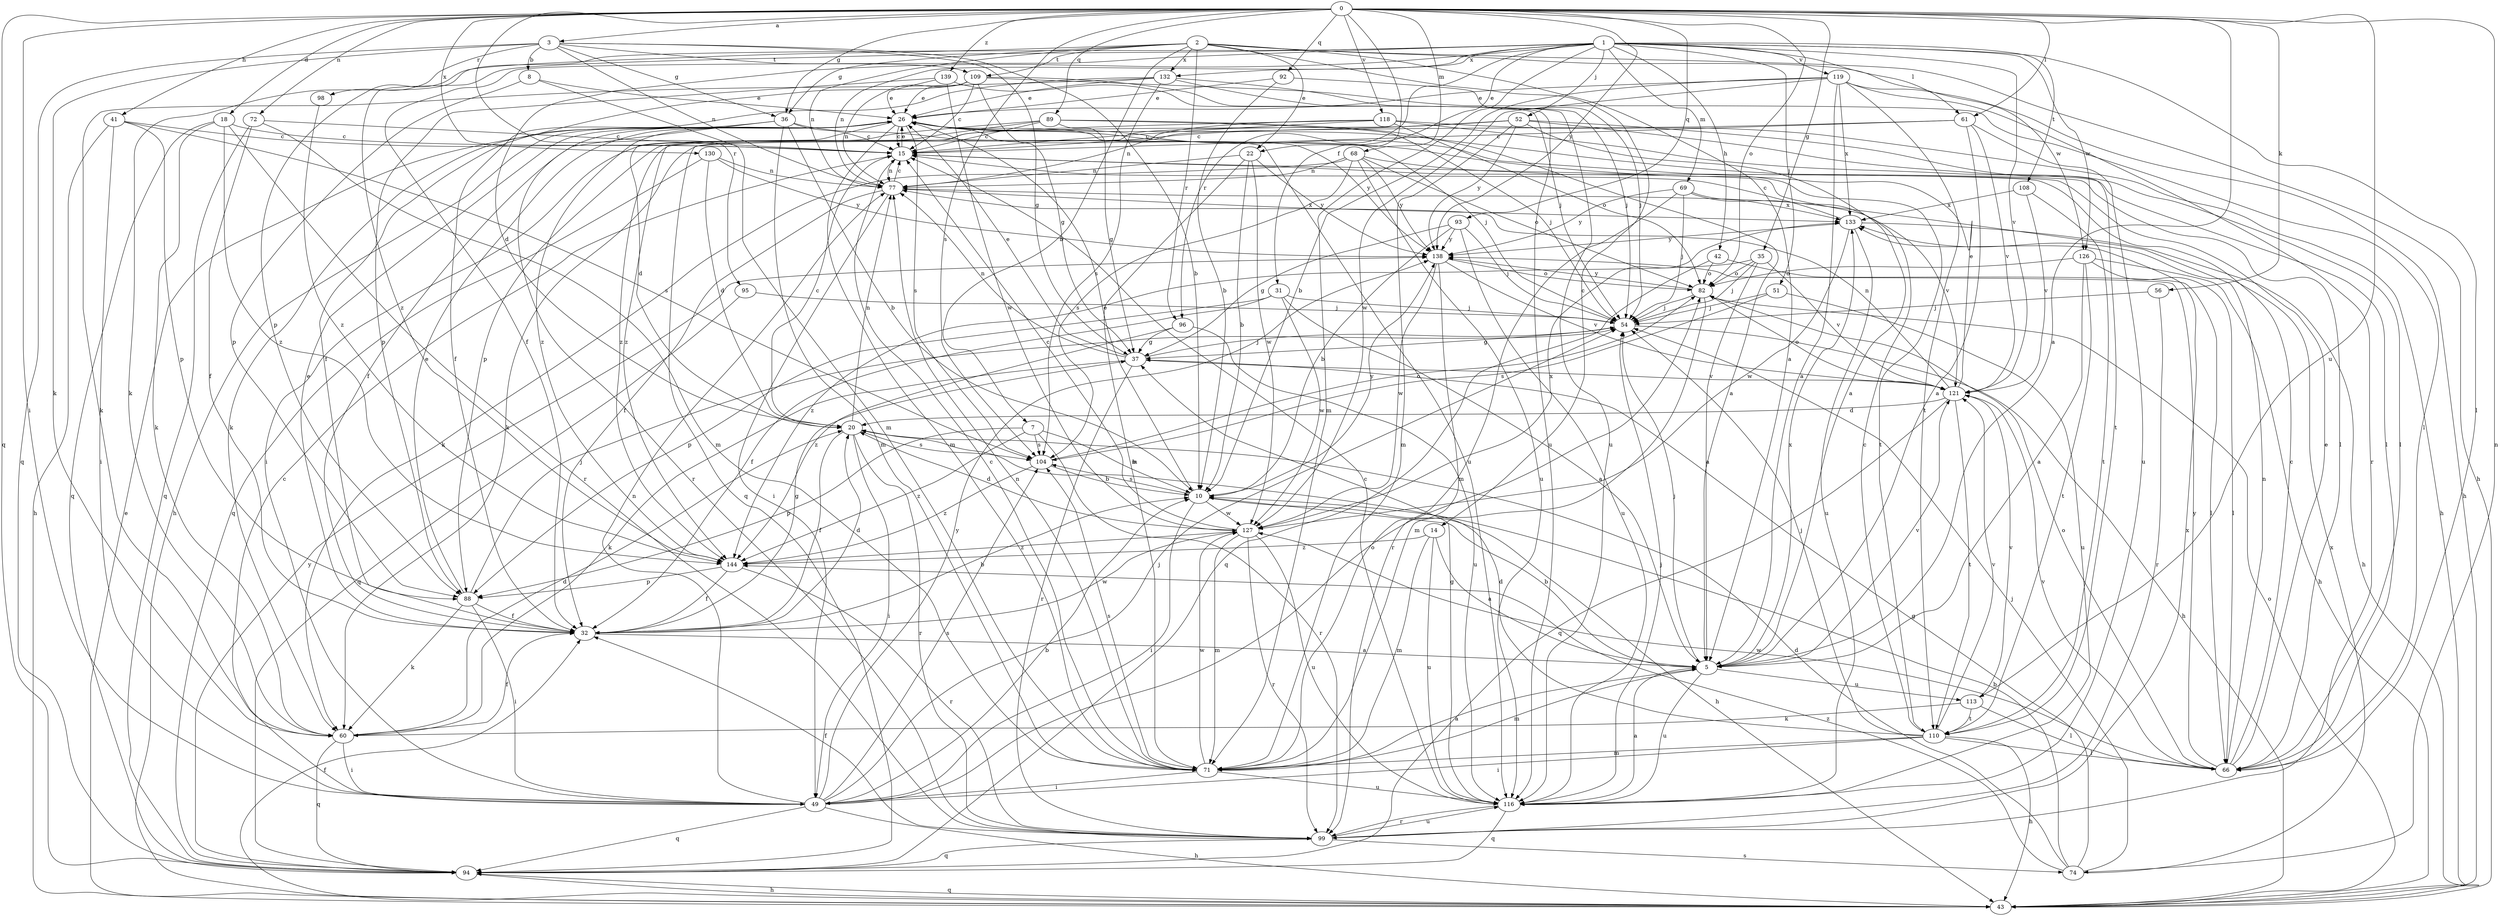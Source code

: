 strict digraph  {
0;
1;
2;
3;
5;
7;
8;
10;
14;
15;
18;
20;
22;
26;
31;
32;
35;
36;
37;
41;
42;
43;
49;
51;
52;
54;
56;
60;
61;
66;
68;
69;
71;
72;
74;
77;
82;
88;
89;
92;
93;
94;
95;
96;
98;
99;
104;
108;
109;
110;
113;
116;
118;
119;
121;
126;
127;
130;
132;
133;
138;
139;
144;
0 -> 3  [label=a];
0 -> 5  [label=a];
0 -> 18  [label=d];
0 -> 31  [label=f];
0 -> 35  [label=g];
0 -> 36  [label=g];
0 -> 41  [label=h];
0 -> 49  [label=i];
0 -> 56  [label=k];
0 -> 61  [label=l];
0 -> 68  [label=m];
0 -> 72  [label=n];
0 -> 74  [label=n];
0 -> 82  [label=o];
0 -> 89  [label=q];
0 -> 92  [label=q];
0 -> 93  [label=q];
0 -> 94  [label=q];
0 -> 95  [label=r];
0 -> 104  [label=s];
0 -> 113  [label=u];
0 -> 118  [label=v];
0 -> 130  [label=x];
0 -> 138  [label=y];
0 -> 139  [label=z];
1 -> 20  [label=d];
1 -> 22  [label=e];
1 -> 32  [label=f];
1 -> 42  [label=h];
1 -> 51  [label=j];
1 -> 52  [label=j];
1 -> 60  [label=k];
1 -> 61  [label=l];
1 -> 66  [label=l];
1 -> 69  [label=m];
1 -> 71  [label=m];
1 -> 77  [label=n];
1 -> 96  [label=r];
1 -> 108  [label=t];
1 -> 119  [label=v];
1 -> 121  [label=v];
1 -> 126  [label=w];
1 -> 132  [label=x];
1 -> 144  [label=z];
2 -> 5  [label=a];
2 -> 7  [label=b];
2 -> 14  [label=c];
2 -> 22  [label=e];
2 -> 36  [label=g];
2 -> 43  [label=h];
2 -> 77  [label=n];
2 -> 88  [label=p];
2 -> 96  [label=r];
2 -> 109  [label=t];
2 -> 126  [label=w];
2 -> 132  [label=x];
3 -> 8  [label=b];
3 -> 10  [label=b];
3 -> 36  [label=g];
3 -> 37  [label=g];
3 -> 60  [label=k];
3 -> 77  [label=n];
3 -> 94  [label=q];
3 -> 98  [label=r];
3 -> 109  [label=t];
5 -> 10  [label=b];
5 -> 54  [label=j];
5 -> 71  [label=m];
5 -> 113  [label=u];
5 -> 116  [label=u];
5 -> 121  [label=v];
5 -> 133  [label=x];
7 -> 10  [label=b];
7 -> 88  [label=p];
7 -> 99  [label=r];
7 -> 104  [label=s];
7 -> 144  [label=z];
8 -> 26  [label=e];
8 -> 71  [label=m];
8 -> 88  [label=p];
10 -> 26  [label=e];
10 -> 43  [label=h];
10 -> 49  [label=i];
10 -> 104  [label=s];
10 -> 127  [label=w];
10 -> 138  [label=y];
14 -> 5  [label=a];
14 -> 71  [label=m];
14 -> 116  [label=u];
14 -> 144  [label=z];
15 -> 26  [label=e];
15 -> 77  [label=n];
18 -> 15  [label=c];
18 -> 60  [label=k];
18 -> 94  [label=q];
18 -> 99  [label=r];
18 -> 144  [label=z];
20 -> 15  [label=c];
20 -> 32  [label=f];
20 -> 49  [label=i];
20 -> 77  [label=n];
20 -> 99  [label=r];
20 -> 104  [label=s];
22 -> 10  [label=b];
22 -> 71  [label=m];
22 -> 77  [label=n];
22 -> 127  [label=w];
22 -> 138  [label=y];
26 -> 15  [label=c];
26 -> 20  [label=d];
26 -> 32  [label=f];
26 -> 43  [label=h];
26 -> 66  [label=l];
26 -> 71  [label=m];
26 -> 104  [label=s];
26 -> 116  [label=u];
26 -> 138  [label=y];
26 -> 144  [label=z];
31 -> 5  [label=a];
31 -> 32  [label=f];
31 -> 54  [label=j];
31 -> 88  [label=p];
31 -> 127  [label=w];
32 -> 5  [label=a];
32 -> 10  [label=b];
32 -> 20  [label=d];
32 -> 26  [label=e];
32 -> 37  [label=g];
32 -> 127  [label=w];
35 -> 5  [label=a];
35 -> 54  [label=j];
35 -> 82  [label=o];
35 -> 121  [label=v];
35 -> 144  [label=z];
36 -> 10  [label=b];
36 -> 15  [label=c];
36 -> 54  [label=j];
36 -> 60  [label=k];
36 -> 71  [label=m];
36 -> 99  [label=r];
37 -> 26  [label=e];
37 -> 54  [label=j];
37 -> 60  [label=k];
37 -> 77  [label=n];
37 -> 99  [label=r];
37 -> 121  [label=v];
41 -> 15  [label=c];
41 -> 43  [label=h];
41 -> 49  [label=i];
41 -> 88  [label=p];
41 -> 104  [label=s];
42 -> 66  [label=l];
42 -> 82  [label=o];
42 -> 94  [label=q];
43 -> 26  [label=e];
43 -> 32  [label=f];
43 -> 82  [label=o];
43 -> 94  [label=q];
49 -> 10  [label=b];
49 -> 15  [label=c];
49 -> 43  [label=h];
49 -> 54  [label=j];
49 -> 77  [label=n];
49 -> 82  [label=o];
49 -> 94  [label=q];
49 -> 104  [label=s];
49 -> 138  [label=y];
51 -> 54  [label=j];
51 -> 104  [label=s];
51 -> 116  [label=u];
52 -> 5  [label=a];
52 -> 15  [label=c];
52 -> 66  [label=l];
52 -> 71  [label=m];
52 -> 94  [label=q];
52 -> 110  [label=t];
52 -> 138  [label=y];
52 -> 144  [label=z];
54 -> 37  [label=g];
54 -> 43  [label=h];
56 -> 54  [label=j];
56 -> 99  [label=r];
60 -> 20  [label=d];
60 -> 32  [label=f];
60 -> 49  [label=i];
60 -> 94  [label=q];
61 -> 5  [label=a];
61 -> 15  [label=c];
61 -> 60  [label=k];
61 -> 116  [label=u];
61 -> 121  [label=v];
66 -> 15  [label=c];
66 -> 26  [label=e];
66 -> 77  [label=n];
66 -> 82  [label=o];
66 -> 121  [label=v];
66 -> 127  [label=w];
66 -> 138  [label=y];
68 -> 60  [label=k];
68 -> 77  [label=n];
68 -> 82  [label=o];
68 -> 104  [label=s];
68 -> 110  [label=t];
68 -> 116  [label=u];
68 -> 138  [label=y];
69 -> 54  [label=j];
69 -> 71  [label=m];
69 -> 121  [label=v];
69 -> 133  [label=x];
69 -> 138  [label=y];
71 -> 5  [label=a];
71 -> 15  [label=c];
71 -> 49  [label=i];
71 -> 77  [label=n];
71 -> 104  [label=s];
71 -> 116  [label=u];
71 -> 127  [label=w];
72 -> 15  [label=c];
72 -> 32  [label=f];
72 -> 71  [label=m];
72 -> 94  [label=q];
74 -> 10  [label=b];
74 -> 20  [label=d];
74 -> 37  [label=g];
74 -> 54  [label=j];
74 -> 133  [label=x];
74 -> 144  [label=z];
77 -> 15  [label=c];
77 -> 32  [label=f];
77 -> 49  [label=i];
77 -> 133  [label=x];
82 -> 54  [label=j];
82 -> 71  [label=m];
82 -> 138  [label=y];
88 -> 26  [label=e];
88 -> 32  [label=f];
88 -> 49  [label=i];
88 -> 54  [label=j];
88 -> 60  [label=k];
89 -> 5  [label=a];
89 -> 15  [label=c];
89 -> 37  [label=g];
89 -> 49  [label=i];
89 -> 54  [label=j];
89 -> 88  [label=p];
92 -> 10  [label=b];
92 -> 26  [label=e];
92 -> 54  [label=j];
93 -> 10  [label=b];
93 -> 37  [label=g];
93 -> 54  [label=j];
93 -> 116  [label=u];
93 -> 138  [label=y];
94 -> 43  [label=h];
94 -> 138  [label=y];
95 -> 54  [label=j];
95 -> 94  [label=q];
96 -> 37  [label=g];
96 -> 116  [label=u];
96 -> 144  [label=z];
98 -> 144  [label=z];
99 -> 32  [label=f];
99 -> 94  [label=q];
99 -> 116  [label=u];
99 -> 133  [label=x];
99 -> 74  [label=s];
104 -> 10  [label=b];
104 -> 82  [label=o];
104 -> 144  [label=z];
108 -> 110  [label=t];
108 -> 121  [label=v];
108 -> 133  [label=x];
109 -> 15  [label=c];
109 -> 26  [label=e];
109 -> 32  [label=f];
109 -> 37  [label=g];
109 -> 66  [label=l];
109 -> 77  [label=n];
109 -> 116  [label=u];
110 -> 15  [label=c];
110 -> 20  [label=d];
110 -> 43  [label=h];
110 -> 49  [label=i];
110 -> 54  [label=j];
110 -> 66  [label=l];
110 -> 71  [label=m];
110 -> 121  [label=v];
113 -> 60  [label=k];
113 -> 66  [label=l];
113 -> 110  [label=t];
113 -> 121  [label=v];
116 -> 5  [label=a];
116 -> 15  [label=c];
116 -> 37  [label=g];
116 -> 54  [label=j];
116 -> 94  [label=q];
116 -> 99  [label=r];
118 -> 15  [label=c];
118 -> 43  [label=h];
118 -> 66  [label=l];
118 -> 77  [label=n];
118 -> 82  [label=o];
118 -> 144  [label=z];
119 -> 5  [label=a];
119 -> 10  [label=b];
119 -> 26  [label=e];
119 -> 43  [label=h];
119 -> 99  [label=r];
119 -> 110  [label=t];
119 -> 127  [label=w];
119 -> 133  [label=x];
121 -> 20  [label=d];
121 -> 26  [label=e];
121 -> 77  [label=n];
121 -> 82  [label=o];
121 -> 94  [label=q];
121 -> 110  [label=t];
126 -> 5  [label=a];
126 -> 43  [label=h];
126 -> 66  [label=l];
126 -> 82  [label=o];
126 -> 110  [label=t];
127 -> 15  [label=c];
127 -> 20  [label=d];
127 -> 71  [label=m];
127 -> 99  [label=r];
127 -> 116  [label=u];
127 -> 133  [label=x];
127 -> 144  [label=z];
130 -> 20  [label=d];
130 -> 77  [label=n];
130 -> 94  [label=q];
130 -> 138  [label=y];
132 -> 26  [label=e];
132 -> 32  [label=f];
132 -> 54  [label=j];
132 -> 60  [label=k];
132 -> 104  [label=s];
132 -> 116  [label=u];
133 -> 15  [label=c];
133 -> 43  [label=h];
133 -> 116  [label=u];
133 -> 127  [label=w];
133 -> 138  [label=y];
138 -> 82  [label=o];
138 -> 99  [label=r];
138 -> 121  [label=v];
138 -> 127  [label=w];
139 -> 26  [label=e];
139 -> 54  [label=j];
139 -> 88  [label=p];
139 -> 127  [label=w];
144 -> 32  [label=f];
144 -> 88  [label=p];
144 -> 99  [label=r];
}
